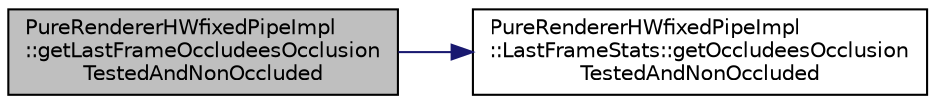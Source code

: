 digraph "PureRendererHWfixedPipeImpl::getLastFrameOccludeesOcclusionTestedAndNonOccluded"
{
 // LATEX_PDF_SIZE
  edge [fontname="Helvetica",fontsize="10",labelfontname="Helvetica",labelfontsize="10"];
  node [fontname="Helvetica",fontsize="10",shape=record];
  rankdir="LR";
  Node1 [label="PureRendererHWfixedPipeImpl\l::getLastFrameOccludeesOcclusion\lTestedAndNonOccluded",height=0.2,width=0.4,color="black", fillcolor="grey75", style="filled", fontcolor="black",tooltip="Returns number of non-occluded occludees in last frame (only counted if occlusion test was also enabl..."];
  Node1 -> Node2 [color="midnightblue",fontsize="10",style="solid",fontname="Helvetica"];
  Node2 [label="PureRendererHWfixedPipeImpl\l::LastFrameStats::getOccludeesOcclusion\lTestedAndNonOccluded",height=0.2,width=0.4,color="black", fillcolor="white", style="filled",URL="$class_pure_renderer_h_wfixed_pipe_impl_1_1_last_frame_stats.html#a90be255d09c44e29d17934822afc4cc6",tooltip=" "];
}

